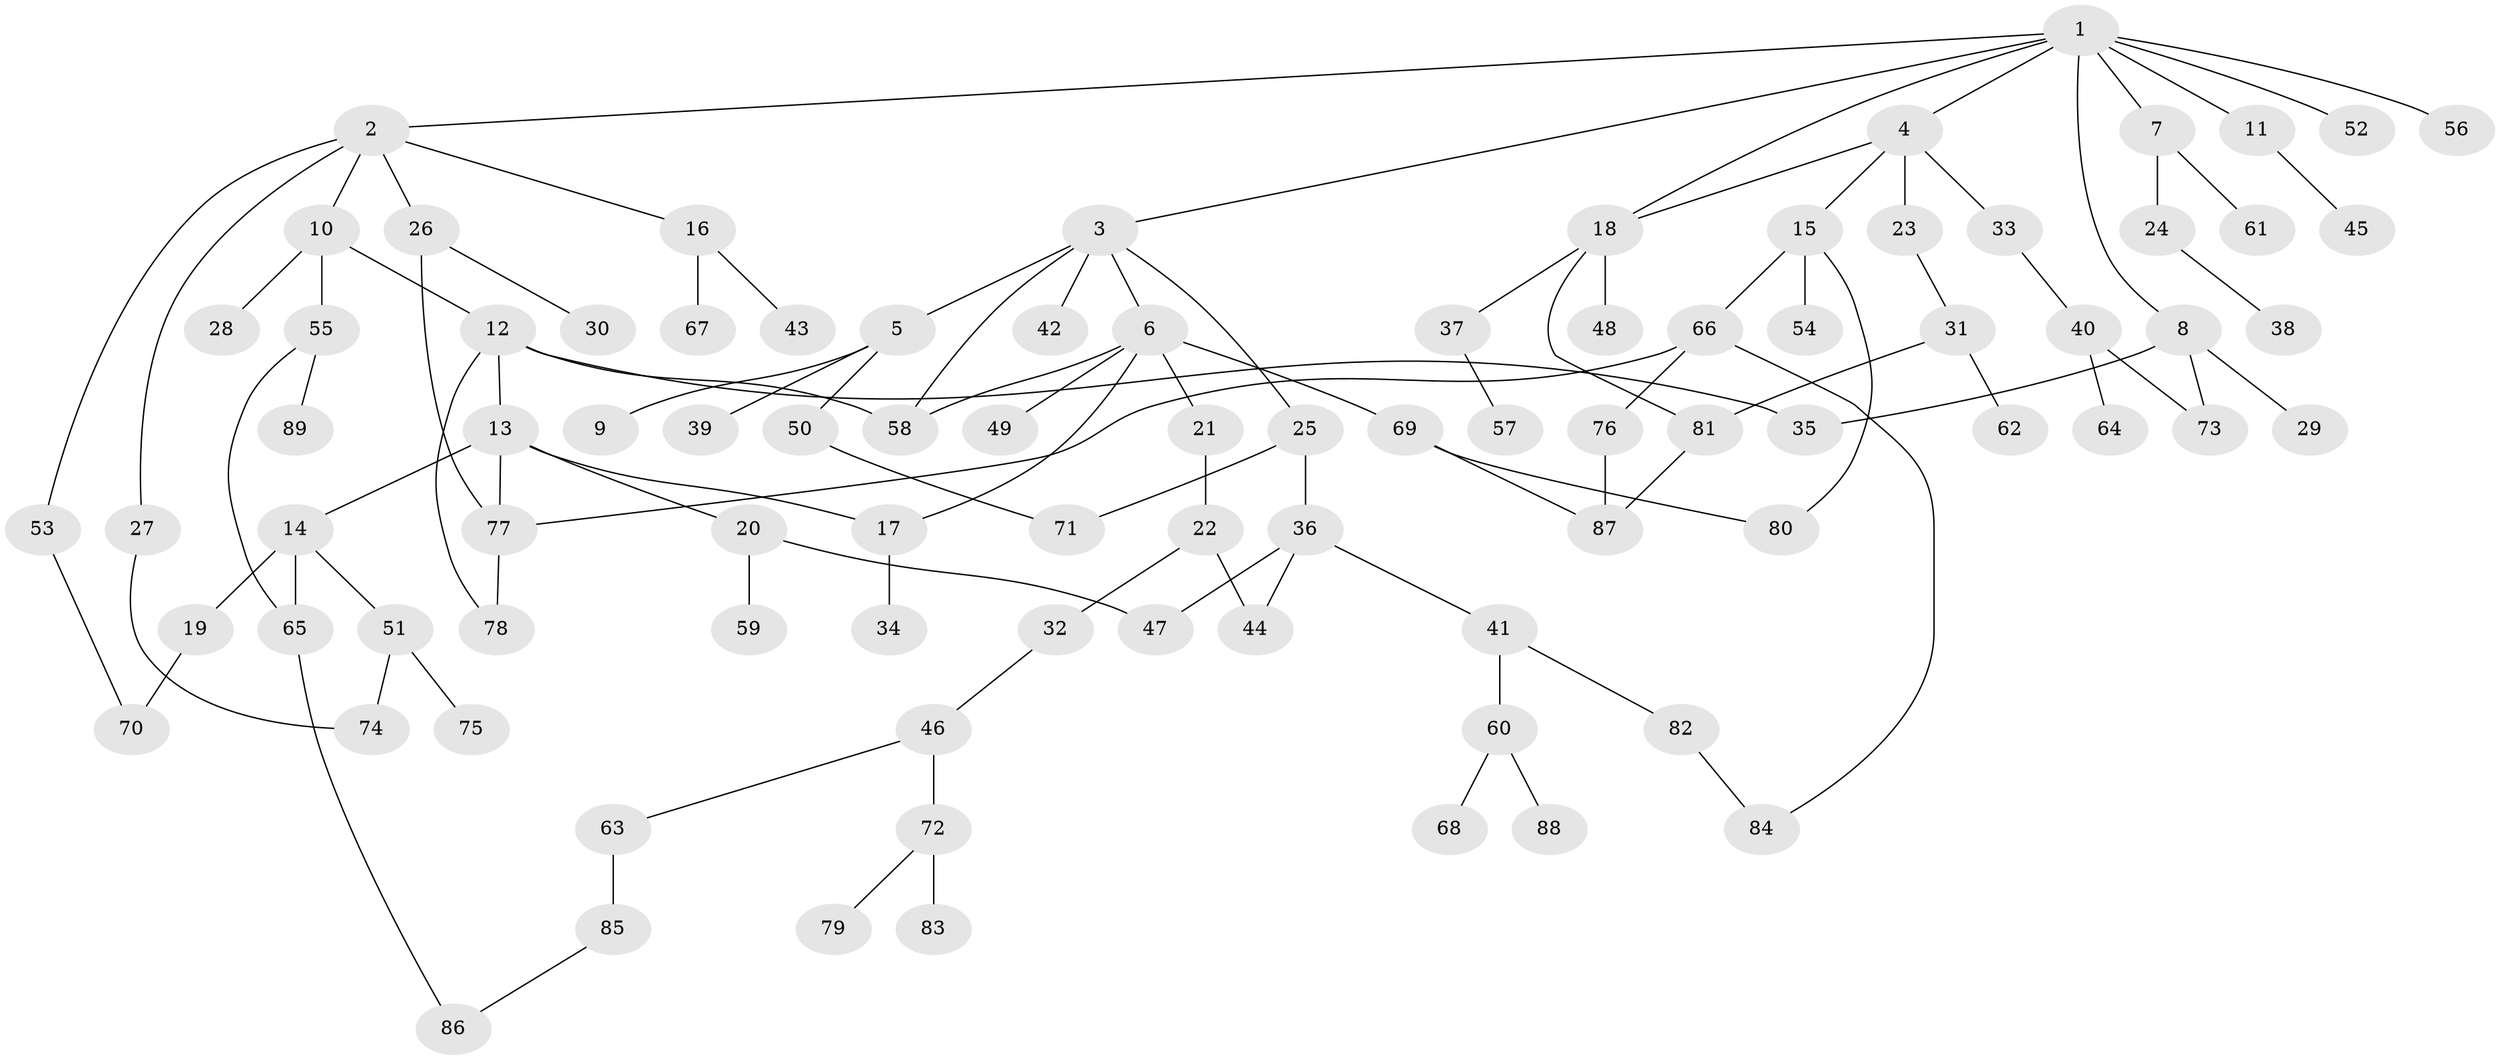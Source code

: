 // Generated by graph-tools (version 1.1) at 2025/13/03/09/25 04:13:30]
// undirected, 89 vertices, 109 edges
graph export_dot {
graph [start="1"]
  node [color=gray90,style=filled];
  1;
  2;
  3;
  4;
  5;
  6;
  7;
  8;
  9;
  10;
  11;
  12;
  13;
  14;
  15;
  16;
  17;
  18;
  19;
  20;
  21;
  22;
  23;
  24;
  25;
  26;
  27;
  28;
  29;
  30;
  31;
  32;
  33;
  34;
  35;
  36;
  37;
  38;
  39;
  40;
  41;
  42;
  43;
  44;
  45;
  46;
  47;
  48;
  49;
  50;
  51;
  52;
  53;
  54;
  55;
  56;
  57;
  58;
  59;
  60;
  61;
  62;
  63;
  64;
  65;
  66;
  67;
  68;
  69;
  70;
  71;
  72;
  73;
  74;
  75;
  76;
  77;
  78;
  79;
  80;
  81;
  82;
  83;
  84;
  85;
  86;
  87;
  88;
  89;
  1 -- 2;
  1 -- 3;
  1 -- 4;
  1 -- 7;
  1 -- 8;
  1 -- 11;
  1 -- 52;
  1 -- 56;
  1 -- 18;
  2 -- 10;
  2 -- 16;
  2 -- 26;
  2 -- 27;
  2 -- 53;
  3 -- 5;
  3 -- 6;
  3 -- 25;
  3 -- 42;
  3 -- 58;
  4 -- 15;
  4 -- 18;
  4 -- 23;
  4 -- 33;
  5 -- 9;
  5 -- 39;
  5 -- 50;
  6 -- 21;
  6 -- 49;
  6 -- 69;
  6 -- 17;
  6 -- 58;
  7 -- 24;
  7 -- 61;
  8 -- 29;
  8 -- 35;
  8 -- 73;
  10 -- 12;
  10 -- 28;
  10 -- 55;
  11 -- 45;
  12 -- 13;
  12 -- 78;
  12 -- 58;
  12 -- 35;
  13 -- 14;
  13 -- 17;
  13 -- 20;
  13 -- 77;
  14 -- 19;
  14 -- 51;
  14 -- 65;
  15 -- 54;
  15 -- 66;
  15 -- 80;
  16 -- 43;
  16 -- 67;
  17 -- 34;
  18 -- 37;
  18 -- 48;
  18 -- 81;
  19 -- 70;
  20 -- 47;
  20 -- 59;
  21 -- 22;
  22 -- 32;
  22 -- 44;
  23 -- 31;
  24 -- 38;
  25 -- 36;
  25 -- 71;
  26 -- 30;
  26 -- 77;
  27 -- 74;
  31 -- 62;
  31 -- 81;
  32 -- 46;
  33 -- 40;
  36 -- 41;
  36 -- 47;
  36 -- 44;
  37 -- 57;
  40 -- 64;
  40 -- 73;
  41 -- 60;
  41 -- 82;
  46 -- 63;
  46 -- 72;
  50 -- 71;
  51 -- 75;
  51 -- 74;
  53 -- 70;
  55 -- 65;
  55 -- 89;
  60 -- 68;
  60 -- 88;
  63 -- 85;
  65 -- 86;
  66 -- 76;
  66 -- 77;
  66 -- 84;
  69 -- 80;
  69 -- 87;
  72 -- 79;
  72 -- 83;
  76 -- 87;
  77 -- 78;
  81 -- 87;
  82 -- 84;
  85 -- 86;
}
